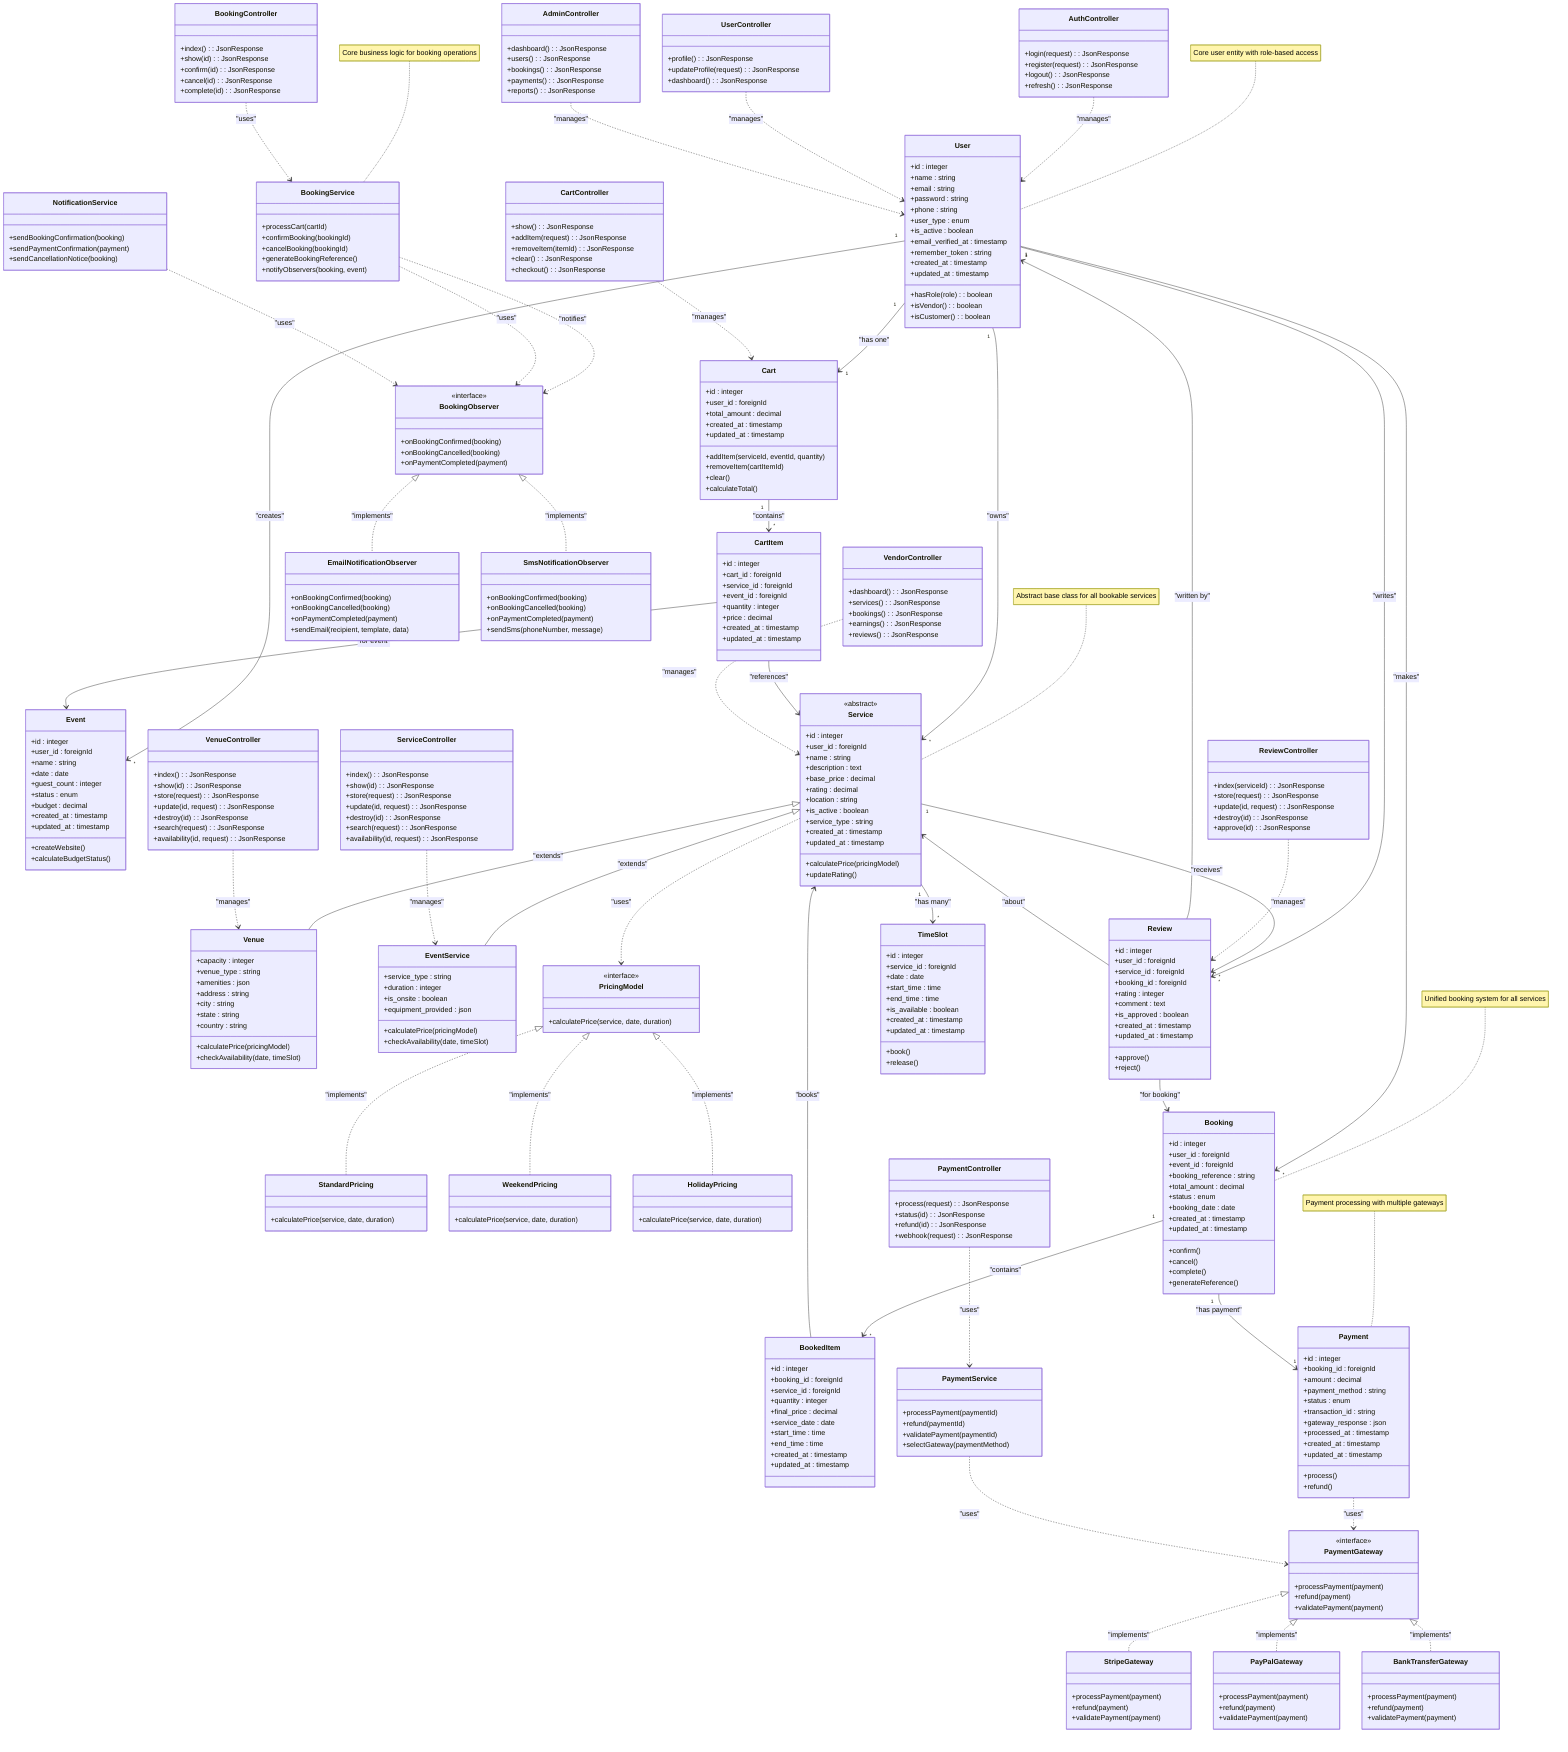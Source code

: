 classDiagram
    direction TB
    
    %% =============== PART 2: CORE BUSINESS LOGIC ===============

    %% -------------- 1. Identity & Access Control (Database Table) --------------
    class User {
        +id : integer
        +name : string
        +email : string
        +password : string
        +phone : string
        +user_type : enum
        +is_active : boolean
        +email_verified_at : timestamp
        +remember_token : string
        +created_at : timestamp
        +updated_at : timestamp
        +hasRole(role) : boolean
        +isVendor() : boolean
        +isCustomer() : boolean
    }

    %% -------------- 2. Event Management (Database Table) --------------
    class Event {
        +id : integer
        +user_id : foreignId
        +name : string
        +date : date
        +guest_count : integer
        +status : enum
        +budget : decimal
        +created_at : timestamp
        +updated_at : timestamp
        +createWebsite()
        +calculateBudgetStatus()
    }

    %% -------------- 3. Service Catalog (Database Tables with Inheritance) --------------
    class Service {
        <<abstract>>
        +id : integer
        +user_id : foreignId
        +name : string
        +description : text
        +base_price : decimal
        +rating : decimal
        +location : string
        +is_active : boolean
        +service_type : string
        +created_at : timestamp
        +updated_at : timestamp
        +calculatePrice(pricingModel)
        +updateRating()
    }

    class Venue {
        +capacity : integer
        +venue_type : string
        +amenities : json
        +address : string
        +city : string
        +state : string
        +country : string
        +calculatePrice(pricingModel)
        +checkAvailability(date, timeSlot)
    }

    class EventService {
        +service_type : string
        +duration : integer
        +is_onsite : boolean
        +equipment_provided : json
        +calculatePrice(pricingModel)
        +checkAvailability(date, timeSlot)
    }

    %% Strategy Pattern for Pricing (Business Logic Classes)
    class PricingModel {
        <<interface>>
        +calculatePrice(service, date, duration)
    }

    class StandardPricing {
        +calculatePrice(service, date, duration)
    }

    class WeekendPricing {
        +calculatePrice(service, date, duration)
    }

    class HolidayPricing {
        +calculatePrice(service, date, duration)
    }

    %% -------------- 4. Reviews & Time Management (Database Tables) --------------
    class Review {
        +id : integer
        +user_id : foreignId
        +service_id : foreignId
        +booking_id : foreignId
        +rating : integer
        +comment : text
        +is_approved : boolean
        +created_at : timestamp
        +updated_at : timestamp
        +approve()
        +reject()
    }

    class TimeSlot {
        +id : integer
        +service_id : foreignId
        +date : date
        +start_time : time
        +end_time : time
        +is_available : boolean
        +created_at : timestamp
        +updated_at : timestamp
        +book()
        +release()
    }

    %% -------------- 5. Cart & Booking System (Database Tables) --------------
    class Cart {
        +id : integer
        +user_id : foreignId
        +total_amount : decimal
        +created_at : timestamp
        +updated_at : timestamp
        +addItem(serviceId, eventId, quantity)
        +removeItem(cartItemId)
        +clear()
        +calculateTotal()
    }

    class CartItem {
        +id : integer
        +cart_id : foreignId
        +service_id : foreignId
        +event_id : foreignId
        +quantity : integer
        +price : decimal
        +created_at : timestamp
        +updated_at : timestamp
    }

    class Booking {
        +id : integer
        +user_id : foreignId
        +event_id : foreignId
        +booking_reference : string
        +total_amount : decimal
        +status : enum
        +booking_date : date
        +created_at : timestamp
        +updated_at : timestamp
        +confirm()
        +cancel()
        +complete()
        +generateReference()
    }

    class BookedItem {
        +id : integer
        +booking_id : foreignId
        +service_id : foreignId
        +quantity : integer
        +final_price : decimal
        +service_date : date
        +start_time : time
        +end_time : time
        +created_at : timestamp
        +updated_at : timestamp
    }

    %% -------------- 6. Payment System (Database Tables + Strategy Pattern) --------------
    class Payment {
        +id : integer
        +booking_id : foreignId
        +amount : decimal
        +payment_method : string
        +status : enum
        +transaction_id : string
        +gateway_response : json
        +processed_at : timestamp
        +created_at : timestamp
        +updated_at : timestamp
        +process()
        +refund()
    }

    class PaymentGateway {
        <<interface>>
        +processPayment(payment)
        +refund(payment)
        +validatePayment(payment)
    }

    class StripeGateway {
        +processPayment(payment)
        +refund(payment)
        +validatePayment(payment)
    }

    class PayPalGateway {
        +processPayment(payment)
        +refund(payment)
        +validatePayment(payment)
    }

    class BankTransferGateway {
        +processPayment(payment)
        +refund(payment)
        +validatePayment(payment)
    }

    %% -------------- 7. Core Business Logic Services --------------
    class BookingService {
        +processCart(cartId)
        +confirmBooking(bookingId)
        +cancelBooking(bookingId)
        +generateBookingReference()
        +notifyObservers(booking, event)
    }

    class PaymentService {
        +processPayment(paymentId)
        +refund(paymentId)
        +validatePayment(paymentId)
        +selectGateway(paymentMethod)
    }

    class NotificationService {
        +sendBookingConfirmation(booking)
        +sendPaymentConfirmation(payment)
        +sendCancellationNotice(booking)
    }

    %% -------------- Observer Pattern for Notifications (Business Logic) --------------
    class BookingObserver {
        <<interface>>
        +onBookingConfirmed(booking)
        +onBookingCancelled(booking)
        +onPaymentCompleted(payment)
    }

    class EmailNotificationObserver {
        +onBookingConfirmed(booking)
        +onBookingCancelled(booking)
        +onPaymentCompleted(payment)
        +sendEmail(recipient, template, data)
    }

    class SmsNotificationObserver {
        +onBookingConfirmed(booking)
        +onBookingCancelled(booking)
        +onPaymentCompleted(payment)
        +sendSms(phoneNumber, message)
    }

    %% -------------- MVC Controllers & API Layer --------------
    class AuthController {
        +login(request) : JsonResponse
        +register(request) : JsonResponse
        +logout() : JsonResponse
        +refresh() : JsonResponse
    }

    class UserController {
        +profile() : JsonResponse
        +updateProfile(request) : JsonResponse
        +dashboard() : JsonResponse
    }

    class VenueController {
        +index() : JsonResponse
        +show(id) : JsonResponse
        +store(request) : JsonResponse
        +update(id, request) : JsonResponse
        +destroy(id) : JsonResponse
        +search(request) : JsonResponse
        +availability(id, request) : JsonResponse
    }

    class ServiceController {
        +index() : JsonResponse
        +show(id) : JsonResponse
        +store(request) : JsonResponse
        +update(id, request) : JsonResponse
        +destroy(id) : JsonResponse
        +search(request) : JsonResponse
        +availability(id, request) : JsonResponse
    }

    class ReviewController {
        +index(serviceId) : JsonResponse
        +store(request) : JsonResponse
        +update(id, request) : JsonResponse
        +destroy(id) : JsonResponse
        +approve(id) : JsonResponse
    }

    class CartController {
        +show() : JsonResponse
        +addItem(request) : JsonResponse
        +removeItem(itemId) : JsonResponse
        +clear() : JsonResponse
        +checkout() : JsonResponse
    }

    class BookingController {
        +index() : JsonResponse
        +show(id) : JsonResponse
        +confirm(id) : JsonResponse
        +cancel(id) : JsonResponse
        +complete(id) : JsonResponse
    }

    class PaymentController {
        +process(request) : JsonResponse
        +status(id) : JsonResponse
        +refund(id) : JsonResponse
        +webhook(request) : JsonResponse
    }

    class AdminController {
        +dashboard() : JsonResponse
        +users() : JsonResponse
        +bookings() : JsonResponse
        +payments() : JsonResponse
        +reports() : JsonResponse
    }

    class VendorController {
        +dashboard() : JsonResponse
        +services() : JsonResponse
        +bookings() : JsonResponse
        +earnings() : JsonResponse
        +reviews() : JsonResponse
    }

    %% =============== RELATIONSHIPS ===============

    %% Core Entity Relationships
    User "1" --> "*" Event : "creates"
    User "1" --> "*" Service : "owns"
    User "1" --> "1" Cart : "has one"
    User "1" --> "*" Booking : "makes"
    User "1" --> "*" Review : "writes"

    %% Service Inheritance
    Service <|-- Venue : "extends"
    Service <|-- EventService : "extends"

    %% Service Relationships
    Service "1" --> "*" TimeSlot : "has many"
    Service "1" --> "*" Review : "receives"

    %% Cart & Booking Relationships
    Cart "1" --> "*" CartItem : "contains"
    CartItem --> Service : "references"
    CartItem --> Event : "for event"

    Booking "1" --> "*" BookedItem : "contains"
    BookedItem --> Service : "books"
    Booking "1" --> "1" Payment : "has payment"

    %% Review Relationships
    Review --> User : "written by"
    Review --> Service : "about"
    Review --> Booking : "for booking"

    %% Strategy Pattern Relationships
    Service ..> PricingModel : "uses"
    PricingModel <|.. StandardPricing : "implements"
    PricingModel <|.. WeekendPricing : "implements"
    PricingModel <|.. HolidayPricing : "implements"

    %% Payment Strategy Relationships
    Payment ..> PaymentGateway : "uses"
    PaymentGateway <|.. StripeGateway : "implements"
    PaymentGateway <|.. PayPalGateway : "implements"
    PaymentGateway <|.. BankTransferGateway : "implements"

   

    %% Observer Pattern Relationships
    BookingService ..> BookingObserver : "notifies"
    BookingObserver <|.. EmailNotificationObserver : "implements"
    BookingObserver <|.. SmsNotificationObserver : "implements"

    %% Service Dependencies
    BookingService ..> BookingObserver : "uses"
    PaymentService ..> PaymentGateway : "uses"
    NotificationService ..> BookingObserver : "uses"

    %% Controller Dependencies
    AuthController ..> User : "manages"
    UserController ..> User : "manages"
    VenueController ..> Venue : "manages"
    ServiceController ..> EventService : "manages"
    ReviewController ..> Review : "manages"
    CartController ..> Cart : "manages"
    BookingController ..> BookingService : "uses"
    PaymentController ..> PaymentService : "uses"
    AdminController ..> User : "manages"
    VendorController ..> Service : "manages"

    %% =============== NOTES ===============
    note for User "Core user entity with role-based access"
    note for Service "Abstract base class for all bookable services"
    note for Booking "Unified booking system for all services"
    note for Payment "Payment processing with multiple gateways"
    note for BookingService "Core business logic for booking operations"